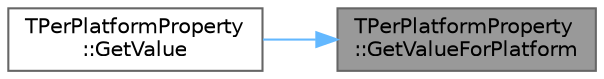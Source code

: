 digraph "TPerPlatformProperty::GetValueForPlatform"
{
 // INTERACTIVE_SVG=YES
 // LATEX_PDF_SIZE
  bgcolor="transparent";
  edge [fontname=Helvetica,fontsize=10,labelfontname=Helvetica,labelfontsize=10];
  node [fontname=Helvetica,fontsize=10,shape=box,height=0.2,width=0.4];
  rankdir="RL";
  Node1 [id="Node000001",label="TPerPlatformProperty\l::GetValueForPlatform",height=0.2,width=0.4,color="gray40", fillcolor="grey60", style="filled", fontcolor="black",tooltip="Get the value for the given platform (using standard \"ini\" name, so Windows, not Win64 or WindowsClie..."];
  Node1 -> Node2 [id="edge1_Node000001_Node000002",dir="back",color="steelblue1",style="solid",tooltip=" "];
  Node2 [id="Node000002",label="TPerPlatformProperty\l::GetValue",height=0.2,width=0.4,color="grey40", fillcolor="white", style="filled",URL="$d2/d03/structTPerPlatformProperty.html#af39a989186d0640e155561257cfb99fa",tooltip=" "];
}
